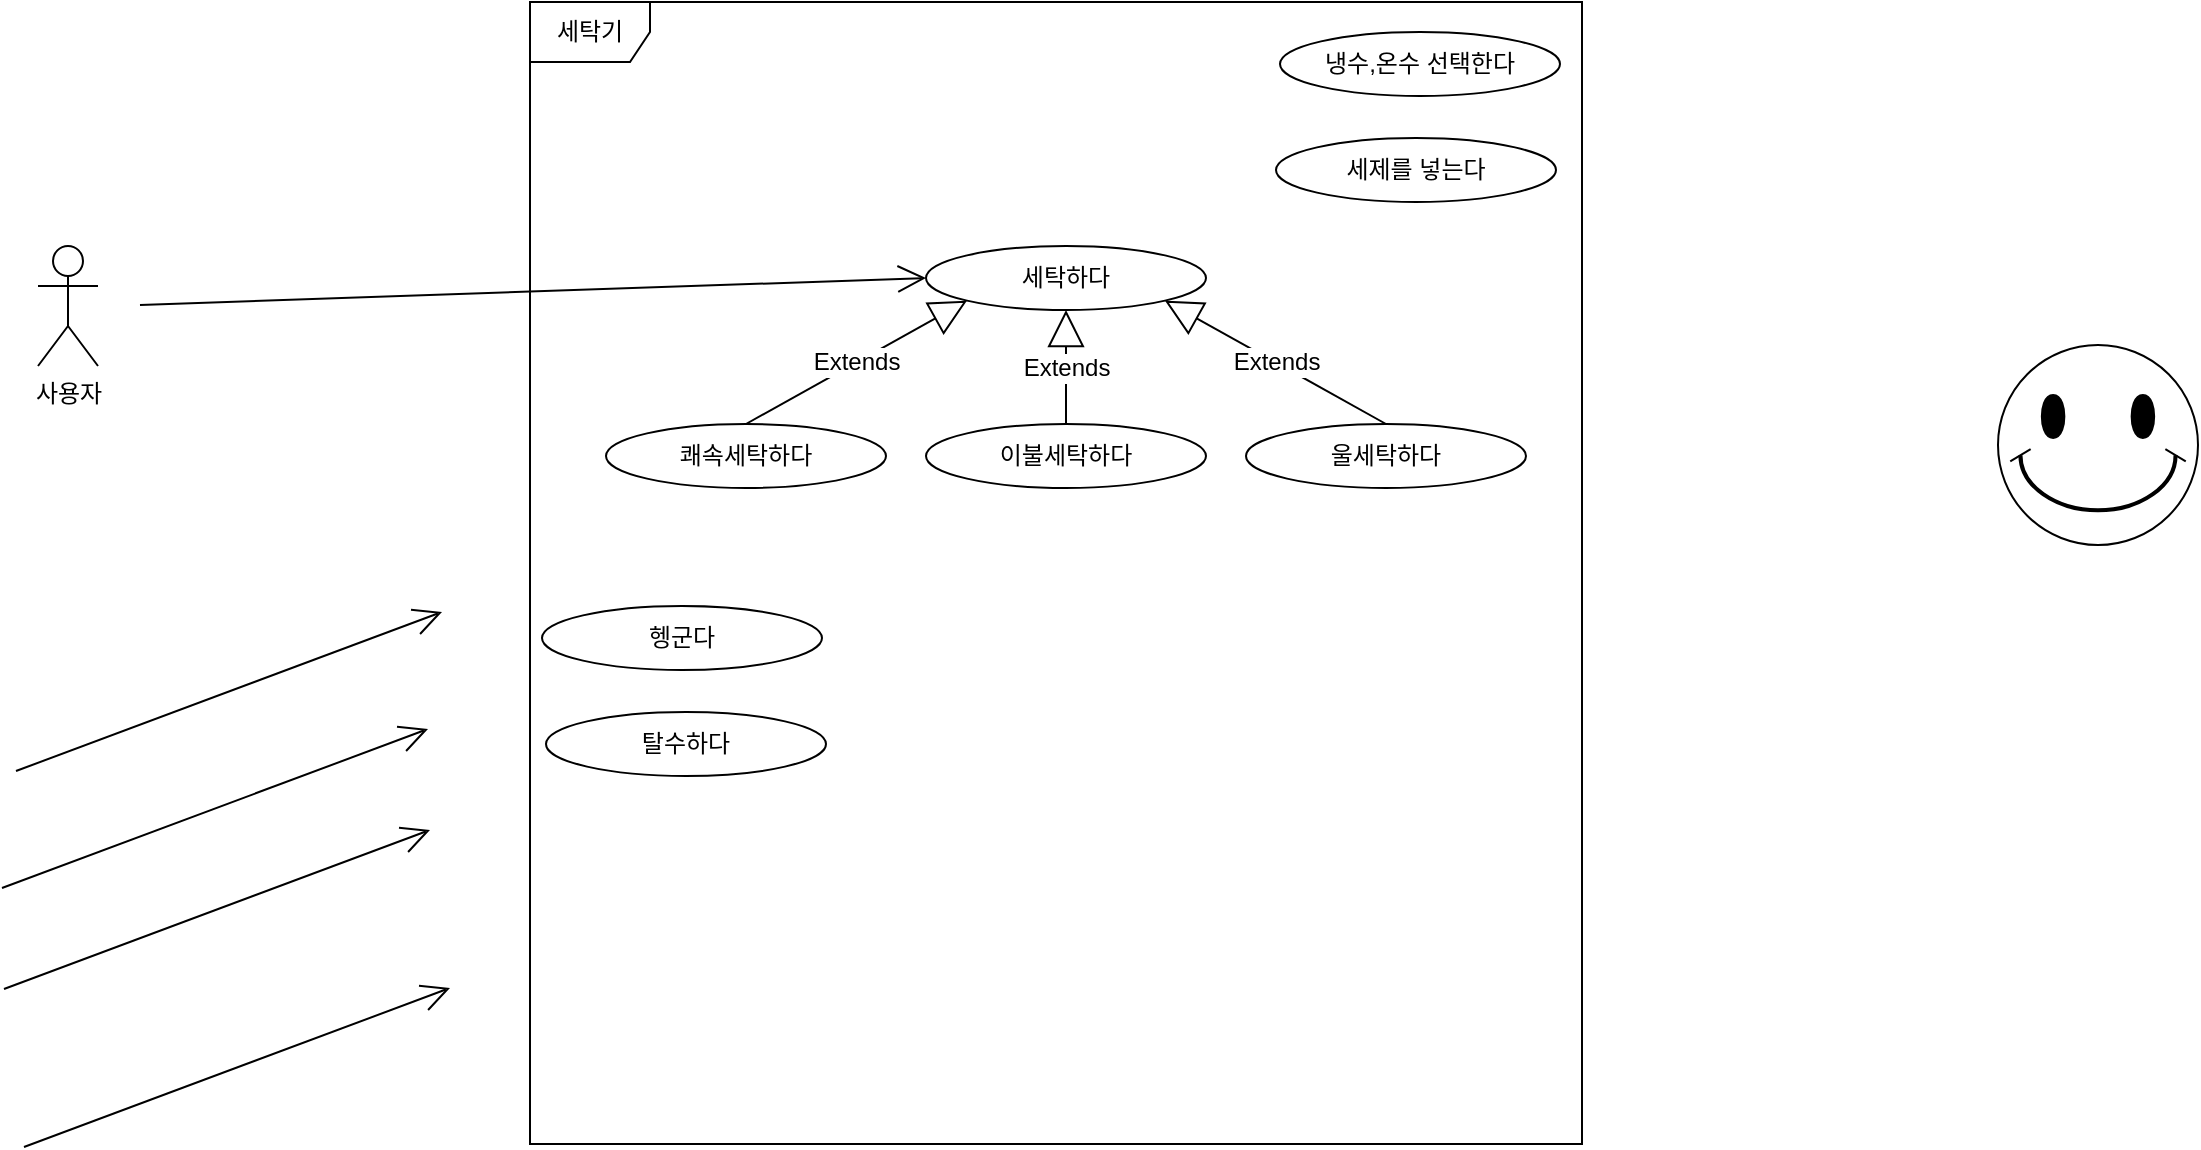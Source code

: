 <mxfile version="24.6.5" type="github">
  <diagram name="페이지-1" id="mplE918UPiMZE09EFnvx">
    <mxGraphModel dx="3674" dy="2030" grid="0" gridSize="10" guides="1" tooltips="1" connect="1" arrows="1" fold="1" page="0" pageScale="1" pageWidth="827" pageHeight="1169" math="0" shadow="0">
      <root>
        <mxCell id="0" />
        <mxCell id="1" parent="0" />
        <mxCell id="TUEeKgMaGJdy-XdAxHyX-1" value="사용자" style="shape=umlActor;verticalLabelPosition=bottom;verticalAlign=top;html=1;movable=1;resizable=1;rotatable=1;deletable=1;editable=1;locked=0;connectable=1;" vertex="1" parent="1">
          <mxGeometry x="-1907" y="-751" width="30" height="60" as="geometry" />
        </mxCell>
        <mxCell id="TUEeKgMaGJdy-XdAxHyX-7" value="" style="verticalLabelPosition=bottom;verticalAlign=top;html=1;shape=mxgraph.basic.smiley" vertex="1" parent="1">
          <mxGeometry x="-927" y="-701.5" width="100" height="100" as="geometry" />
        </mxCell>
        <mxCell id="TUEeKgMaGJdy-XdAxHyX-10" value="세탁하다" style="ellipse;whiteSpace=wrap;html=1;" vertex="1" parent="1">
          <mxGeometry x="-1463" y="-751" width="140" height="32" as="geometry" />
        </mxCell>
        <mxCell id="TUEeKgMaGJdy-XdAxHyX-11" value="냉수,온수 선택한다" style="ellipse;whiteSpace=wrap;html=1;" vertex="1" parent="1">
          <mxGeometry x="-1286" y="-858" width="140" height="32" as="geometry" />
        </mxCell>
        <mxCell id="TUEeKgMaGJdy-XdAxHyX-12" value="세제를 넣는다" style="ellipse;whiteSpace=wrap;html=1;" vertex="1" parent="1">
          <mxGeometry x="-1288" y="-805" width="140" height="32" as="geometry" />
        </mxCell>
        <mxCell id="TUEeKgMaGJdy-XdAxHyX-13" value="탈수하다" style="ellipse;whiteSpace=wrap;html=1;" vertex="1" parent="1">
          <mxGeometry x="-1653" y="-518" width="140" height="32" as="geometry" />
        </mxCell>
        <mxCell id="TUEeKgMaGJdy-XdAxHyX-14" value="헹군다" style="ellipse;whiteSpace=wrap;html=1;" vertex="1" parent="1">
          <mxGeometry x="-1655" y="-571" width="140" height="32" as="geometry" />
        </mxCell>
        <mxCell id="TUEeKgMaGJdy-XdAxHyX-15" value="쾌속세탁하다" style="ellipse;whiteSpace=wrap;html=1;" vertex="1" parent="1">
          <mxGeometry x="-1623" y="-662" width="140" height="32" as="geometry" />
        </mxCell>
        <mxCell id="TUEeKgMaGJdy-XdAxHyX-16" value="이불세탁하다" style="ellipse;whiteSpace=wrap;html=1;" vertex="1" parent="1">
          <mxGeometry x="-1463" y="-662" width="140" height="32" as="geometry" />
        </mxCell>
        <mxCell id="TUEeKgMaGJdy-XdAxHyX-17" value="세탁기" style="shape=umlFrame;whiteSpace=wrap;html=1;pointerEvents=0;" vertex="1" parent="1">
          <mxGeometry x="-1661" y="-873" width="526" height="571" as="geometry" />
        </mxCell>
        <mxCell id="TUEeKgMaGJdy-XdAxHyX-19" value="" style="endArrow=open;endFill=1;endSize=12;html=1;rounded=0;fontSize=12;curved=1;entryX=0;entryY=0.5;entryDx=0;entryDy=0;" edge="1" parent="1" target="TUEeKgMaGJdy-XdAxHyX-10">
          <mxGeometry width="160" relative="1" as="geometry">
            <mxPoint x="-1856" y="-721.5" as="sourcePoint" />
            <mxPoint x="-1696" y="-721.5" as="targetPoint" />
          </mxGeometry>
        </mxCell>
        <mxCell id="TUEeKgMaGJdy-XdAxHyX-21" value="" style="endArrow=open;endFill=1;endSize=12;html=1;rounded=0;fontSize=12;curved=1;entryX=0;entryY=0.5;entryDx=0;entryDy=0;" edge="1" parent="1">
          <mxGeometry width="160" relative="1" as="geometry">
            <mxPoint x="-1918" y="-488.5" as="sourcePoint" />
            <mxPoint x="-1705" y="-568" as="targetPoint" />
          </mxGeometry>
        </mxCell>
        <mxCell id="TUEeKgMaGJdy-XdAxHyX-22" value="" style="endArrow=open;endFill=1;endSize=12;html=1;rounded=0;fontSize=12;curved=1;entryX=0;entryY=0.5;entryDx=0;entryDy=0;" edge="1" parent="1">
          <mxGeometry width="160" relative="1" as="geometry">
            <mxPoint x="-1925" y="-430" as="sourcePoint" />
            <mxPoint x="-1712" y="-509.5" as="targetPoint" />
          </mxGeometry>
        </mxCell>
        <mxCell id="TUEeKgMaGJdy-XdAxHyX-23" value="" style="endArrow=open;endFill=1;endSize=12;html=1;rounded=0;fontSize=12;curved=1;entryX=0;entryY=0.5;entryDx=0;entryDy=0;" edge="1" parent="1">
          <mxGeometry width="160" relative="1" as="geometry">
            <mxPoint x="-1924" y="-379.5" as="sourcePoint" />
            <mxPoint x="-1711" y="-459" as="targetPoint" />
          </mxGeometry>
        </mxCell>
        <mxCell id="TUEeKgMaGJdy-XdAxHyX-24" value="" style="endArrow=open;endFill=1;endSize=12;html=1;rounded=0;fontSize=12;curved=1;entryX=0;entryY=0.5;entryDx=0;entryDy=0;" edge="1" parent="1">
          <mxGeometry width="160" relative="1" as="geometry">
            <mxPoint x="-1914" y="-300.5" as="sourcePoint" />
            <mxPoint x="-1701" y="-380" as="targetPoint" />
          </mxGeometry>
        </mxCell>
        <mxCell id="TUEeKgMaGJdy-XdAxHyX-26" value="울세탁하다" style="ellipse;whiteSpace=wrap;html=1;" vertex="1" parent="1">
          <mxGeometry x="-1303" y="-662" width="140" height="32" as="geometry" />
        </mxCell>
        <mxCell id="TUEeKgMaGJdy-XdAxHyX-27" value="Extends" style="endArrow=block;endSize=16;endFill=0;html=1;rounded=0;fontSize=12;curved=1;entryX=0;entryY=1;entryDx=0;entryDy=0;exitX=0.5;exitY=0;exitDx=0;exitDy=0;" edge="1" parent="1" source="TUEeKgMaGJdy-XdAxHyX-15" target="TUEeKgMaGJdy-XdAxHyX-10">
          <mxGeometry width="160" relative="1" as="geometry">
            <mxPoint x="-1612" y="-691" as="sourcePoint" />
            <mxPoint x="-1452" y="-691" as="targetPoint" />
          </mxGeometry>
        </mxCell>
        <mxCell id="TUEeKgMaGJdy-XdAxHyX-29" value="Extends" style="endArrow=block;endSize=16;endFill=0;html=1;rounded=0;fontSize=12;curved=1;entryX=0.5;entryY=1;entryDx=0;entryDy=0;exitX=0.5;exitY=0;exitDx=0;exitDy=0;" edge="1" parent="1" source="TUEeKgMaGJdy-XdAxHyX-16" target="TUEeKgMaGJdy-XdAxHyX-10">
          <mxGeometry width="160" relative="1" as="geometry">
            <mxPoint x="-1553" y="-576.31" as="sourcePoint" />
            <mxPoint x="-1442" y="-638.31" as="targetPoint" />
          </mxGeometry>
        </mxCell>
        <mxCell id="TUEeKgMaGJdy-XdAxHyX-30" value="Extends" style="endArrow=block;endSize=16;endFill=0;html=1;rounded=0;fontSize=12;curved=1;entryX=1;entryY=1;entryDx=0;entryDy=0;exitX=0.5;exitY=0;exitDx=0;exitDy=0;" edge="1" parent="1" source="TUEeKgMaGJdy-XdAxHyX-26" target="TUEeKgMaGJdy-XdAxHyX-10">
          <mxGeometry width="160" relative="1" as="geometry">
            <mxPoint x="-1285" y="-662" as="sourcePoint" />
            <mxPoint x="-1285" y="-719" as="targetPoint" />
          </mxGeometry>
        </mxCell>
      </root>
    </mxGraphModel>
  </diagram>
</mxfile>
